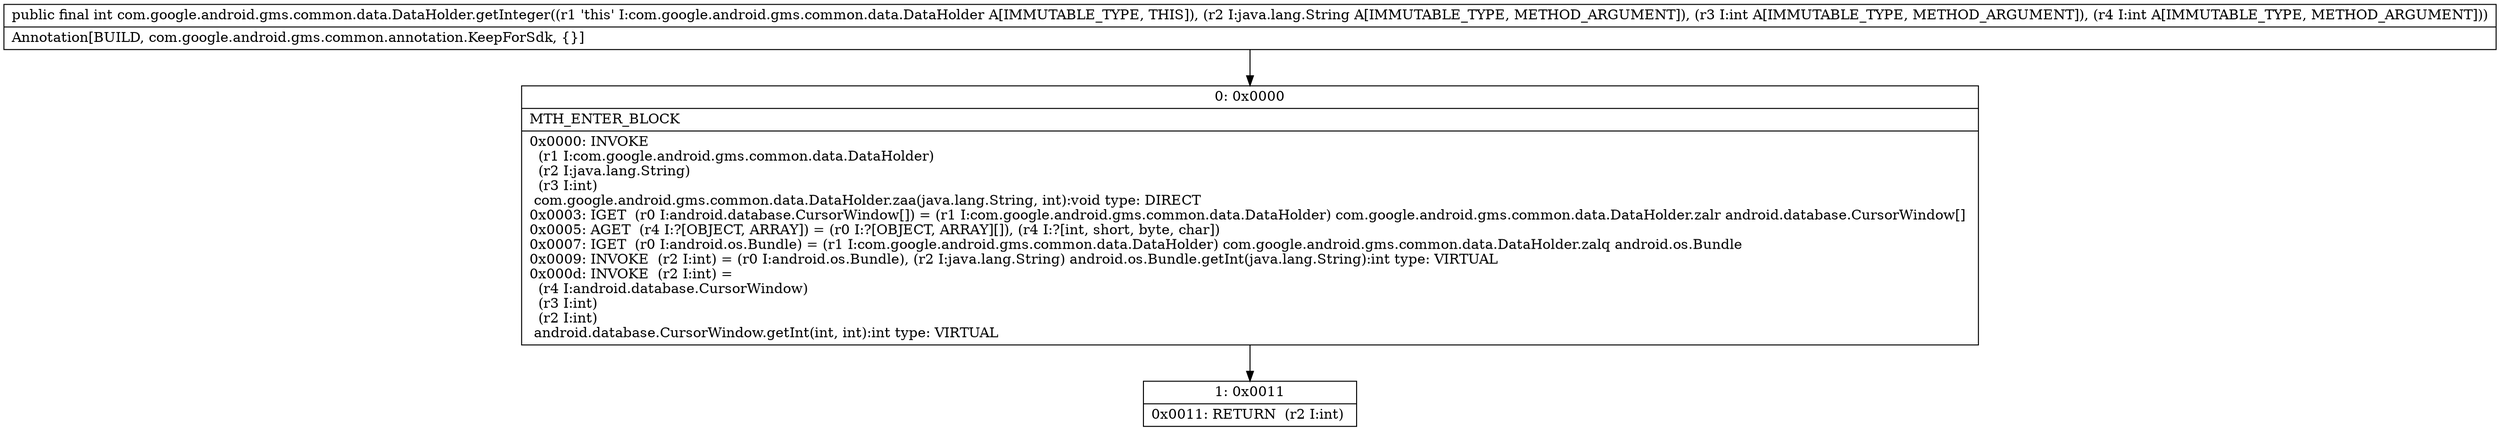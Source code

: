 digraph "CFG forcom.google.android.gms.common.data.DataHolder.getInteger(Ljava\/lang\/String;II)I" {
Node_0 [shape=record,label="{0\:\ 0x0000|MTH_ENTER_BLOCK\l|0x0000: INVOKE  \l  (r1 I:com.google.android.gms.common.data.DataHolder)\l  (r2 I:java.lang.String)\l  (r3 I:int)\l com.google.android.gms.common.data.DataHolder.zaa(java.lang.String, int):void type: DIRECT \l0x0003: IGET  (r0 I:android.database.CursorWindow[]) = (r1 I:com.google.android.gms.common.data.DataHolder) com.google.android.gms.common.data.DataHolder.zalr android.database.CursorWindow[] \l0x0005: AGET  (r4 I:?[OBJECT, ARRAY]) = (r0 I:?[OBJECT, ARRAY][]), (r4 I:?[int, short, byte, char]) \l0x0007: IGET  (r0 I:android.os.Bundle) = (r1 I:com.google.android.gms.common.data.DataHolder) com.google.android.gms.common.data.DataHolder.zalq android.os.Bundle \l0x0009: INVOKE  (r2 I:int) = (r0 I:android.os.Bundle), (r2 I:java.lang.String) android.os.Bundle.getInt(java.lang.String):int type: VIRTUAL \l0x000d: INVOKE  (r2 I:int) = \l  (r4 I:android.database.CursorWindow)\l  (r3 I:int)\l  (r2 I:int)\l android.database.CursorWindow.getInt(int, int):int type: VIRTUAL \l}"];
Node_1 [shape=record,label="{1\:\ 0x0011|0x0011: RETURN  (r2 I:int) \l}"];
MethodNode[shape=record,label="{public final int com.google.android.gms.common.data.DataHolder.getInteger((r1 'this' I:com.google.android.gms.common.data.DataHolder A[IMMUTABLE_TYPE, THIS]), (r2 I:java.lang.String A[IMMUTABLE_TYPE, METHOD_ARGUMENT]), (r3 I:int A[IMMUTABLE_TYPE, METHOD_ARGUMENT]), (r4 I:int A[IMMUTABLE_TYPE, METHOD_ARGUMENT]))  | Annotation[BUILD, com.google.android.gms.common.annotation.KeepForSdk, \{\}]\l}"];
MethodNode -> Node_0;
Node_0 -> Node_1;
}

